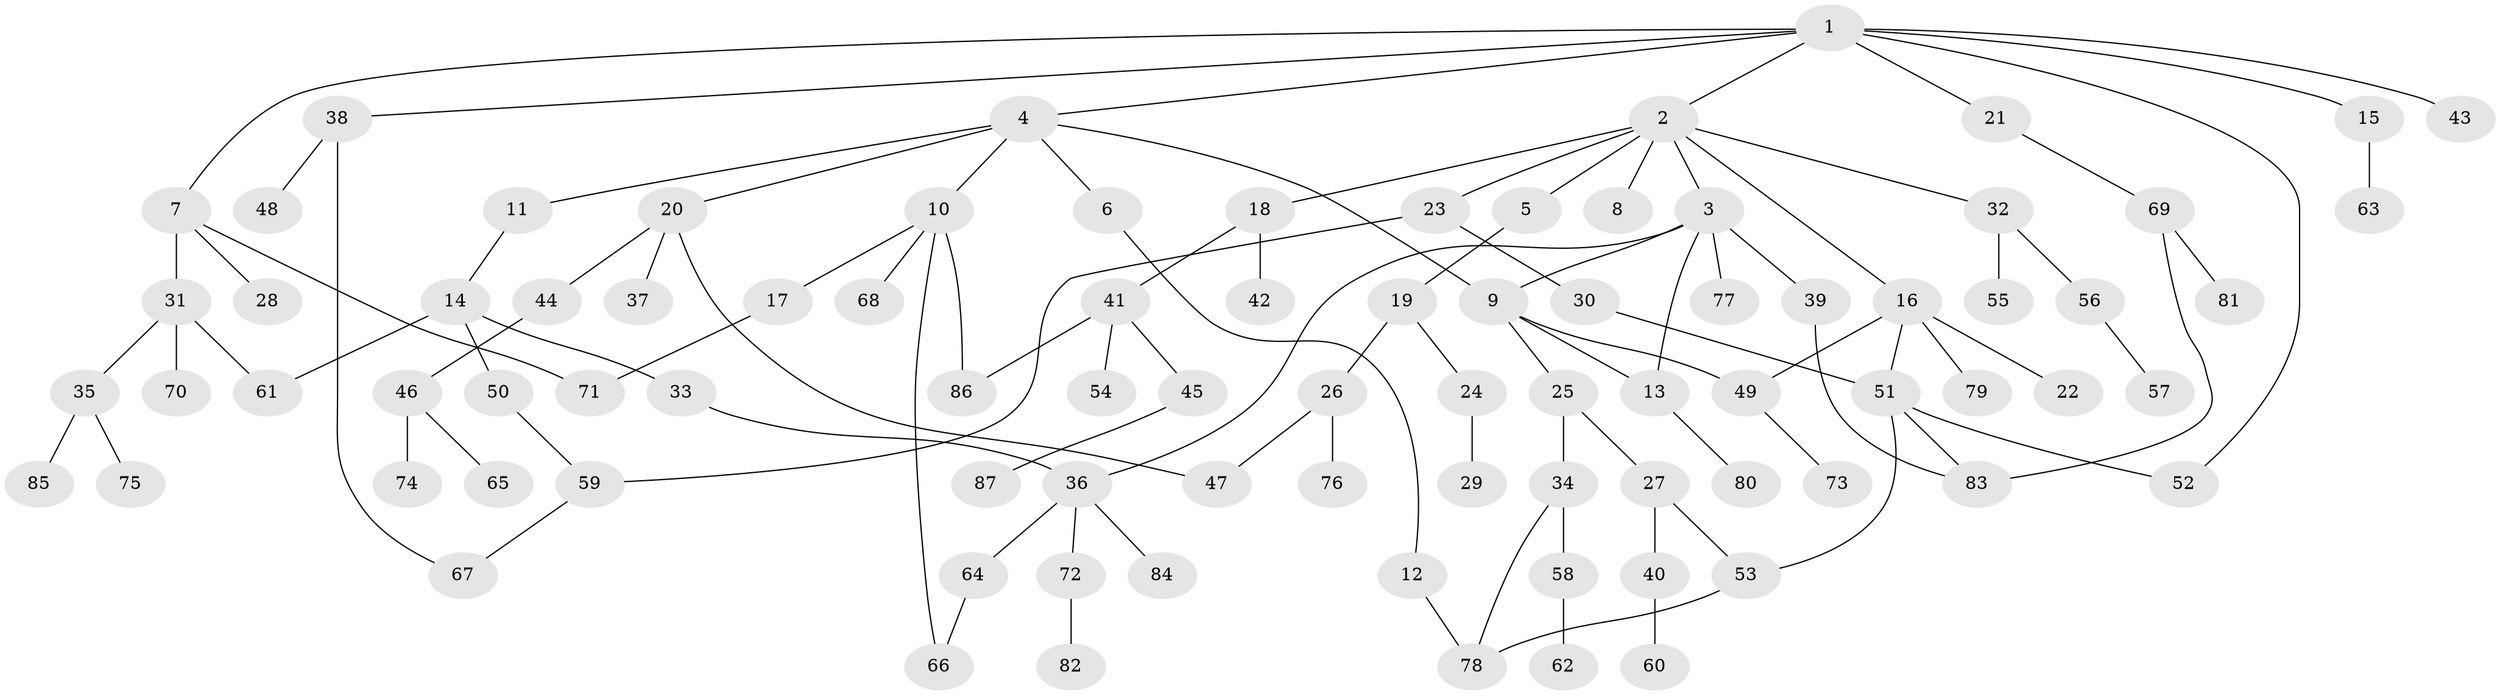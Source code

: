 // Generated by graph-tools (version 1.1) at 2025/41/03/09/25 04:41:51]
// undirected, 87 vertices, 104 edges
graph export_dot {
graph [start="1"]
  node [color=gray90,style=filled];
  1;
  2;
  3;
  4;
  5;
  6;
  7;
  8;
  9;
  10;
  11;
  12;
  13;
  14;
  15;
  16;
  17;
  18;
  19;
  20;
  21;
  22;
  23;
  24;
  25;
  26;
  27;
  28;
  29;
  30;
  31;
  32;
  33;
  34;
  35;
  36;
  37;
  38;
  39;
  40;
  41;
  42;
  43;
  44;
  45;
  46;
  47;
  48;
  49;
  50;
  51;
  52;
  53;
  54;
  55;
  56;
  57;
  58;
  59;
  60;
  61;
  62;
  63;
  64;
  65;
  66;
  67;
  68;
  69;
  70;
  71;
  72;
  73;
  74;
  75;
  76;
  77;
  78;
  79;
  80;
  81;
  82;
  83;
  84;
  85;
  86;
  87;
  1 -- 2;
  1 -- 4;
  1 -- 7;
  1 -- 15;
  1 -- 21;
  1 -- 38;
  1 -- 43;
  1 -- 52;
  2 -- 3;
  2 -- 5;
  2 -- 8;
  2 -- 16;
  2 -- 18;
  2 -- 23;
  2 -- 32;
  3 -- 13;
  3 -- 39;
  3 -- 77;
  3 -- 36;
  3 -- 9;
  4 -- 6;
  4 -- 9;
  4 -- 10;
  4 -- 11;
  4 -- 20;
  5 -- 19;
  6 -- 12;
  7 -- 28;
  7 -- 31;
  7 -- 71;
  9 -- 25;
  9 -- 49;
  9 -- 13;
  10 -- 17;
  10 -- 66;
  10 -- 68;
  10 -- 86;
  11 -- 14;
  12 -- 78;
  13 -- 80;
  14 -- 33;
  14 -- 50;
  14 -- 61;
  15 -- 63;
  16 -- 22;
  16 -- 49;
  16 -- 79;
  16 -- 51;
  17 -- 71;
  18 -- 41;
  18 -- 42;
  19 -- 24;
  19 -- 26;
  20 -- 37;
  20 -- 44;
  20 -- 47;
  21 -- 69;
  23 -- 30;
  23 -- 59;
  24 -- 29;
  25 -- 27;
  25 -- 34;
  26 -- 76;
  26 -- 47;
  27 -- 40;
  27 -- 53;
  30 -- 51;
  31 -- 35;
  31 -- 61;
  31 -- 70;
  32 -- 55;
  32 -- 56;
  33 -- 36;
  34 -- 58;
  34 -- 78;
  35 -- 75;
  35 -- 85;
  36 -- 64;
  36 -- 72;
  36 -- 84;
  38 -- 48;
  38 -- 67;
  39 -- 83;
  40 -- 60;
  41 -- 45;
  41 -- 54;
  41 -- 86;
  44 -- 46;
  45 -- 87;
  46 -- 65;
  46 -- 74;
  49 -- 73;
  50 -- 59;
  51 -- 52;
  51 -- 53;
  51 -- 83;
  53 -- 78;
  56 -- 57;
  58 -- 62;
  59 -- 67;
  64 -- 66;
  69 -- 81;
  69 -- 83;
  72 -- 82;
}
